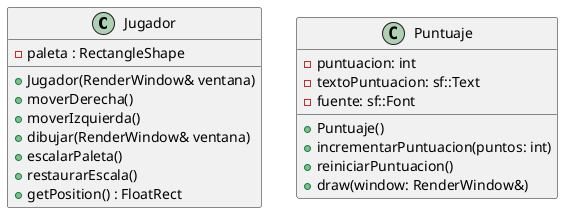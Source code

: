 @startuml

class Jugador{
      + Jugador(RenderWindow& ventana)
  + moverDerecha()
  + moverIzquierda()
  + dibujar(RenderWindow& ventana)
  + escalarPaleta()
  + restaurarEscala()
  + getPosition() : FloatRect
  - paleta : RectangleShape
}

class Puntuaje {
  - puntuacion: int
  - textoPuntuacion: sf::Text
  - fuente: sf::Font
  + Puntuaje()
  + incrementarPuntuacion(puntos: int)
  + reiniciarPuntuacion()
  + draw(window: RenderWindow&)
}